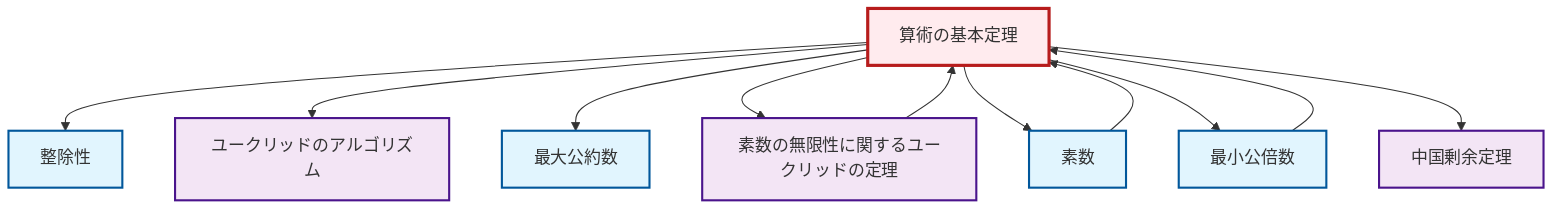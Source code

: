 graph TD
    classDef definition fill:#e1f5fe,stroke:#01579b,stroke-width:2px
    classDef theorem fill:#f3e5f5,stroke:#4a148c,stroke-width:2px
    classDef axiom fill:#fff3e0,stroke:#e65100,stroke-width:2px
    classDef example fill:#e8f5e9,stroke:#1b5e20,stroke-width:2px
    classDef current fill:#ffebee,stroke:#b71c1c,stroke-width:3px
    def-gcd["最大公約数"]:::definition
    thm-fundamental-arithmetic["算術の基本定理"]:::theorem
    def-divisibility["整除性"]:::definition
    thm-chinese-remainder["中国剰余定理"]:::theorem
    def-lcm["最小公倍数"]:::definition
    thm-euclid-infinitude-primes["素数の無限性に関するユークリッドの定理"]:::theorem
    thm-euclidean-algorithm["ユークリッドのアルゴリズム"]:::theorem
    def-prime["素数"]:::definition
    thm-fundamental-arithmetic --> def-divisibility
    thm-euclid-infinitude-primes --> thm-fundamental-arithmetic
    def-lcm --> thm-fundamental-arithmetic
    thm-fundamental-arithmetic --> thm-euclidean-algorithm
    thm-fundamental-arithmetic --> def-gcd
    thm-fundamental-arithmetic --> thm-euclid-infinitude-primes
    thm-fundamental-arithmetic --> def-prime
    def-prime --> thm-fundamental-arithmetic
    thm-fundamental-arithmetic --> def-lcm
    thm-fundamental-arithmetic --> thm-chinese-remainder
    class thm-fundamental-arithmetic current